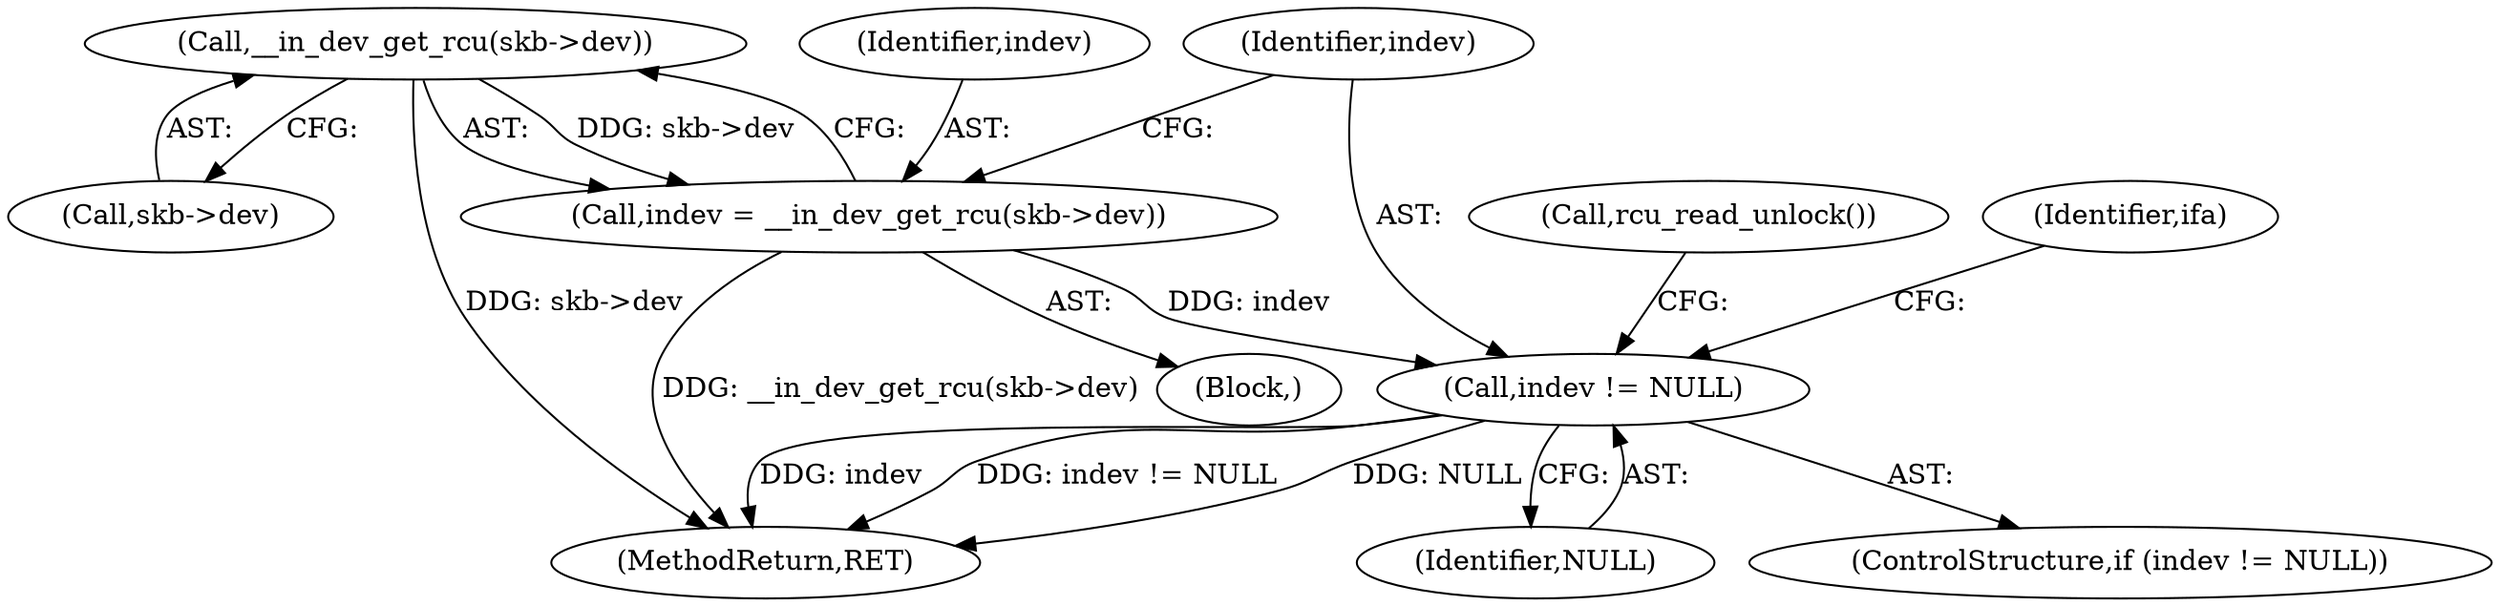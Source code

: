 digraph "1_linux_94f9cd81436c85d8c3a318ba92e236ede73752fc@pointer" {
"1000155" [label="(Call,__in_dev_get_rcu(skb->dev))"];
"1000153" [label="(Call,indev = __in_dev_get_rcu(skb->dev))"];
"1000160" [label="(Call,indev != NULL)"];
"1000153" [label="(Call,indev = __in_dev_get_rcu(skb->dev))"];
"1000159" [label="(ControlStructure,if (indev != NULL))"];
"1000146" [label="(Block,)"];
"1000156" [label="(Call,skb->dev)"];
"1000155" [label="(Call,__in_dev_get_rcu(skb->dev))"];
"1000255" [label="(MethodReturn,RET)"];
"1000174" [label="(Call,rcu_read_unlock())"];
"1000165" [label="(Identifier,ifa)"];
"1000154" [label="(Identifier,indev)"];
"1000162" [label="(Identifier,NULL)"];
"1000160" [label="(Call,indev != NULL)"];
"1000161" [label="(Identifier,indev)"];
"1000155" -> "1000153"  [label="AST: "];
"1000155" -> "1000156"  [label="CFG: "];
"1000156" -> "1000155"  [label="AST: "];
"1000153" -> "1000155"  [label="CFG: "];
"1000155" -> "1000255"  [label="DDG: skb->dev"];
"1000155" -> "1000153"  [label="DDG: skb->dev"];
"1000153" -> "1000146"  [label="AST: "];
"1000154" -> "1000153"  [label="AST: "];
"1000161" -> "1000153"  [label="CFG: "];
"1000153" -> "1000255"  [label="DDG: __in_dev_get_rcu(skb->dev)"];
"1000153" -> "1000160"  [label="DDG: indev"];
"1000160" -> "1000159"  [label="AST: "];
"1000160" -> "1000162"  [label="CFG: "];
"1000161" -> "1000160"  [label="AST: "];
"1000162" -> "1000160"  [label="AST: "];
"1000165" -> "1000160"  [label="CFG: "];
"1000174" -> "1000160"  [label="CFG: "];
"1000160" -> "1000255"  [label="DDG: indev != NULL"];
"1000160" -> "1000255"  [label="DDG: NULL"];
"1000160" -> "1000255"  [label="DDG: indev"];
}
